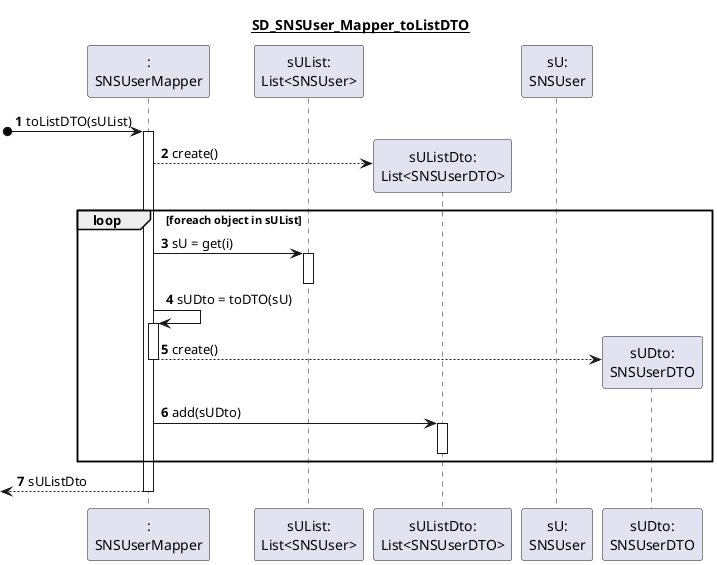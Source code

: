 @startuml
autonumber

title
<u>SD_SNSUser_Mapper_toListDTO</u>
end title

participant ":\nSNSUserMapper" as sUMapper
participant "sUList:\nList<SNSUser>" as sUList
participant "sUListDto:\nList<SNSUserDTO>" as sUListDto
participant "sU:\nSNSUser" as sU
participant "sUDto:\nSNSUserDTO" as sUDto

[o-> sUMapper : toListDTO(sUList)
activate sUMapper
    sUMapper --> sUListDto** : create()

    loop foreach object in sUList

        sUMapper -> sUList : sU = get(i)
        activate sUList
        deactivate sUList

        sUMapper -> sUMapper : sUDto = toDTO(sU)
        activate sUMapper
            sUMapper --> sUDto** : create()
        deactivate sUMapper

        sUMapper -> sUListDto : add(sUDto)
        activate sUListDto
        deactivate sUListDto

    end loop

    <-- sUMapper : sUListDto
deactivate sUMapper
@enduml